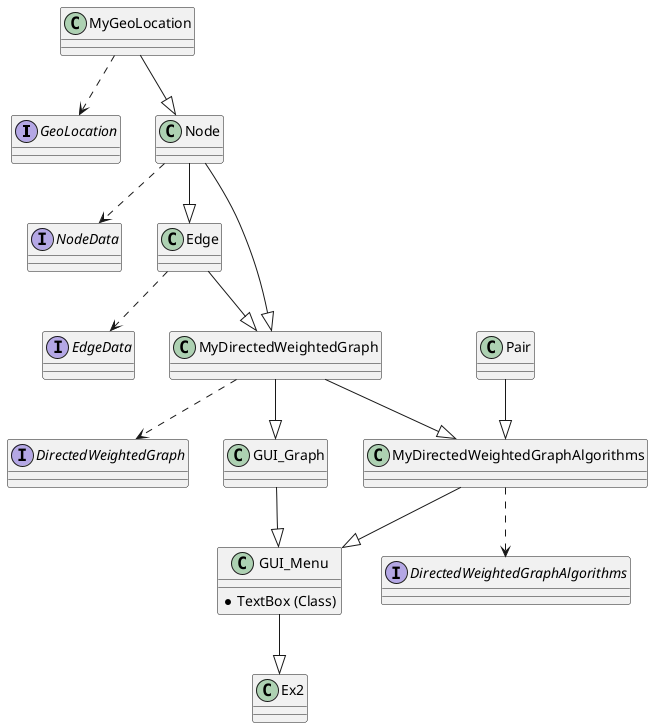 @startuml

'https://plantuml.com/sequence-diagram

interface GeoLocation
{

}

class MyGeoLocation
{

}

interface NodeData
{

}

class Node
{

}

interface EdgeData
{

}

class Edge
{

}

interface DirectedWeightedGraph
{

}

class MyDirectedWeightedGraph
{

}

class Pair
{

}

interface DirectedWeightedGraphAlgorithms
{


}

class MyDirectedWeightedGraphAlgorithms
{


}

class GUI_Graph
{


}

class GUI_Menu
{
*TextBox (Class)

}

class Ex2
{

}

MyGeoLocation ..> GeoLocation
MyGeoLocation --|> Node
Node ..> NodeData
Node --|> Edge
Node --|> MyDirectedWeightedGraph
Edge ..> EdgeData
Edge --|> MyDirectedWeightedGraph
MyDirectedWeightedGraph ..> DirectedWeightedGraph
MyDirectedWeightedGraph --|> MyDirectedWeightedGraphAlgorithms
MyDirectedWeightedGraph --|> GUI_Graph
Pair --|> MyDirectedWeightedGraphAlgorithms
MyDirectedWeightedGraphAlgorithms ..> DirectedWeightedGraphAlgorithms
MyDirectedWeightedGraphAlgorithms --|> GUI_Menu
GUI_Graph --|> GUI_Menu
GUI_Menu --|> Ex2


@enduml
@enduml